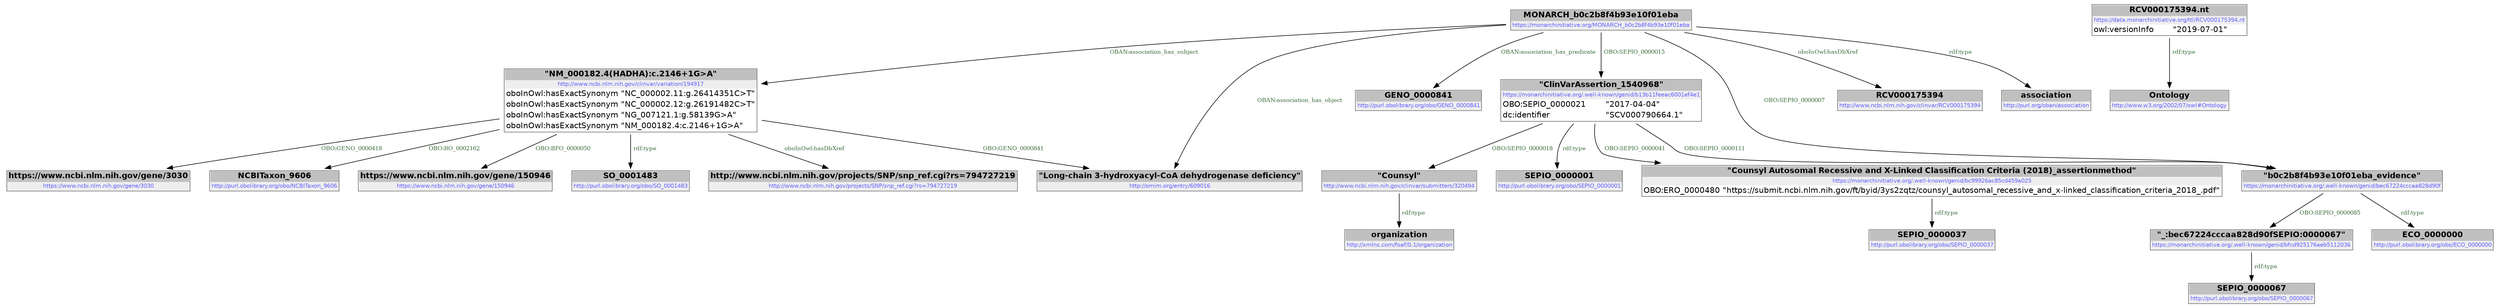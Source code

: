 digraph { 
 node [ fontname="DejaVu Sans" ] ; 
	node0 -> node1 [ color=BLACK, label=< <font point-size='10' color='#336633'>rdf:type</font> > ] ;
	node2 -> node3 [ color=BLACK, label=< <font point-size='10' color='#336633'>OBO:GENO_0000418</font> > ] ;
	node2 -> node6 [ color=BLACK, label=< <font point-size='10' color='#336633'>OBO:RO_0002162</font> > ] ;
	node8 -> node2 [ color=BLACK, label=< <font point-size='10' color='#336633'>OBAN:association_has_subject</font> > ] ;
	node9 -> node10 [ color=BLACK, label=< <font point-size='10' color='#336633'>rdf:type</font> > ] ;
	node11 -> node12 [ color=BLACK, label=< <font point-size='10' color='#336633'>rdf:type</font> > ] ;
	node7 -> node13 [ color=BLACK, label=< <font point-size='10' color='#336633'>rdf:type</font> > ] ;
	node8 -> node14 [ color=BLACK, label=< <font point-size='10' color='#336633'>OBAN:association_has_predicate</font> > ] ;
	node2 -> node16 [ color=BLACK, label=< <font point-size='10' color='#336633'>OBO:BFO_0000050</font> > ] ;
	node8 -> node15 [ color=BLACK, label=< <font point-size='10' color='#336633'>OBAN:association_has_object</font> > ] ;
	node5 -> node17 [ color=BLACK, label=< <font point-size='10' color='#336633'>rdf:type</font> > ] ;
	node8 -> node18 [ color=BLACK, label=< <font point-size='10' color='#336633'>oboInOwl:hasDbXref</font> > ] ;
	node8 -> node5 [ color=BLACK, label=< <font point-size='10' color='#336633'>OBO:SEPIO_0000007</font> > ] ;
	node7 -> node4 [ color=BLACK, label=< <font point-size='10' color='#336633'>OBO:SEPIO_0000041</font> > ] ;
	node7 -> node0 [ color=BLACK, label=< <font point-size='10' color='#336633'>OBO:SEPIO_0000018</font> > ] ;
	node7 -> node5 [ color=BLACK, label=< <font point-size='10' color='#336633'>OBO:SEPIO_0000111</font> > ] ;
	node5 -> node11 [ color=BLACK, label=< <font point-size='10' color='#336633'>OBO:SEPIO_0000085</font> > ] ;
	node8 -> node7 [ color=BLACK, label=< <font point-size='10' color='#336633'>OBO:SEPIO_0000015</font> > ] ;
	node4 -> node19 [ color=BLACK, label=< <font point-size='10' color='#336633'>rdf:type</font> > ] ;
	node2 -> node15 [ color=BLACK, label=< <font point-size='10' color='#336633'>OBO:GENO_0000841</font> > ] ;
	node2 -> node20 [ color=BLACK, label=< <font point-size='10' color='#336633'>rdf:type</font> > ] ;
	node8 -> node21 [ color=BLACK, label=< <font point-size='10' color='#336633'>rdf:type</font> > ] ;
	node2 -> node22 [ color=BLACK, label=< <font point-size='10' color='#336633'>oboInOwl:hasDbXref</font> > ] ;
# http://www.ncbi.nlm.nih.gov/clinvar/submitters/320494 node0
node0 [ shape=none, color=black label=< <table color='#666666' cellborder='0' cellspacing='0' border='1'><tr><td colspan='2' bgcolor='grey'><B>&quot;Counsyl&quot;</B></td></tr><tr><td href='http://www.ncbi.nlm.nih.gov/clinvar/submitters/320494' bgcolor='#eeeeee' colspan='2'><font point-size='10' color='#6666ff'>http://www.ncbi.nlm.nih.gov/clinvar/submitters/320494</font></td></tr></table> > ] 
# http://xmlns.com/foaf/0.1/organization node1
node1 [ shape=none, color=black label=< <table color='#666666' cellborder='0' cellspacing='0' border='1'><tr><td colspan='2' bgcolor='grey'><B>organization</B></td></tr><tr><td href='http://xmlns.com/foaf/0.1/organization' bgcolor='#eeeeee' colspan='2'><font point-size='10' color='#6666ff'>http://xmlns.com/foaf/0.1/organization</font></td></tr></table> > ] 
# http://www.ncbi.nlm.nih.gov/clinvar/variation/194917 node2
node2 [ shape=none, color=black label=< <table color='#666666' cellborder='0' cellspacing='0' border='1'><tr><td colspan='2' bgcolor='grey'><B>&quot;NM_000182.4(HADHA):c.2146+1G&gt;A&quot;</B></td></tr><tr><td href='http://www.ncbi.nlm.nih.gov/clinvar/variation/194917' bgcolor='#eeeeee' colspan='2'><font point-size='10' color='#6666ff'>http://www.ncbi.nlm.nih.gov/clinvar/variation/194917</font></td></tr><tr><td align='left'>oboInOwl:hasExactSynonym</td><td align='left'>&quot;NC_000002.11:g.26414351C&gt;T&quot;</td></tr><tr><td align='left'>oboInOwl:hasExactSynonym</td><td align='left'>&quot;NC_000002.12:g.26191482C&gt;T&quot;</td></tr><tr><td align='left'>oboInOwl:hasExactSynonym</td><td align='left'>&quot;NG_007121.1:g.58139G&gt;A&quot;</td></tr><tr><td align='left'>oboInOwl:hasExactSynonym</td><td align='left'>&quot;NM_000182.4:c.2146+1G&gt;A&quot;</td></tr></table> > ] 
# https://www.ncbi.nlm.nih.gov/gene/3030 node3
node3 [ shape=none, color=black label=< <table color='#666666' cellborder='0' cellspacing='0' border='1'><tr><td colspan='2' bgcolor='grey'><B>https://www.ncbi.nlm.nih.gov/gene/3030</B></td></tr><tr><td href='https://www.ncbi.nlm.nih.gov/gene/3030' bgcolor='#eeeeee' colspan='2'><font point-size='10' color='#6666ff'>https://www.ncbi.nlm.nih.gov/gene/3030</font></td></tr></table> > ] 
# https://monarchinitiative.org/.well-known/genid/bc99926ac85cd459a025 node4
node4 [ shape=none, color=black label=< <table color='#666666' cellborder='0' cellspacing='0' border='1'><tr><td colspan='2' bgcolor='grey'><B>&quot;Counsyl Autosomal Recessive and X-Linked Classification Criteria (2018)_assertionmethod&quot;</B></td></tr><tr><td href='https://monarchinitiative.org/.well-known/genid/bc99926ac85cd459a025' bgcolor='#eeeeee' colspan='2'><font point-size='10' color='#6666ff'>https://monarchinitiative.org/.well-known/genid/bc99926ac85cd459a025</font></td></tr><tr><td align='left'>OBO:ERO_0000480</td><td align='left'>&quot;https://submit.ncbi.nlm.nih.gov/ft/byid/3ys2zqtz/counsyl_autosomal_recessive_and_x-linked_classification_criteria_2018_.pdf&quot;</td></tr></table> > ] 
# https://monarchinitiative.org/.well-known/genid/bec67224cccaa828d90f node5
node5 [ shape=none, color=black label=< <table color='#666666' cellborder='0' cellspacing='0' border='1'><tr><td colspan='2' bgcolor='grey'><B>&quot;b0c2b8f4b93e10f01eba_evidence&quot;</B></td></tr><tr><td href='https://monarchinitiative.org/.well-known/genid/bec67224cccaa828d90f' bgcolor='#eeeeee' colspan='2'><font point-size='10' color='#6666ff'>https://monarchinitiative.org/.well-known/genid/bec67224cccaa828d90f</font></td></tr></table> > ] 
# http://purl.obolibrary.org/obo/NCBITaxon_9606 node6
node6 [ shape=none, color=black label=< <table color='#666666' cellborder='0' cellspacing='0' border='1'><tr><td colspan='2' bgcolor='grey'><B>NCBITaxon_9606</B></td></tr><tr><td href='http://purl.obolibrary.org/obo/NCBITaxon_9606' bgcolor='#eeeeee' colspan='2'><font point-size='10' color='#6666ff'>http://purl.obolibrary.org/obo/NCBITaxon_9606</font></td></tr></table> > ] 
# https://monarchinitiative.org/.well-known/genid/b13b11feeac6001ef4e1 node7
node7 [ shape=none, color=black label=< <table color='#666666' cellborder='0' cellspacing='0' border='1'><tr><td colspan='2' bgcolor='grey'><B>&quot;ClinVarAssertion_1540968&quot;</B></td></tr><tr><td href='https://monarchinitiative.org/.well-known/genid/b13b11feeac6001ef4e1' bgcolor='#eeeeee' colspan='2'><font point-size='10' color='#6666ff'>https://monarchinitiative.org/.well-known/genid/b13b11feeac6001ef4e1</font></td></tr><tr><td align='left'>OBO:SEPIO_0000021</td><td align='left'>&quot;2017-04-04&quot;</td></tr><tr><td align='left'>dc:identifier</td><td align='left'>&quot;SCV000790664.1&quot;</td></tr></table> > ] 
# https://monarchinitiative.org/MONARCH_b0c2b8f4b93e10f01eba node8
node8 [ shape=none, color=black label=< <table color='#666666' cellborder='0' cellspacing='0' border='1'><tr><td colspan='2' bgcolor='grey'><B>MONARCH_b0c2b8f4b93e10f01eba</B></td></tr><tr><td href='https://monarchinitiative.org/MONARCH_b0c2b8f4b93e10f01eba' bgcolor='#eeeeee' colspan='2'><font point-size='10' color='#6666ff'>https://monarchinitiative.org/MONARCH_b0c2b8f4b93e10f01eba</font></td></tr></table> > ] 
# https://data.monarchinitiative.org/ttl/RCV000175394.nt node9
node9 [ shape=none, color=black label=< <table color='#666666' cellborder='0' cellspacing='0' border='1'><tr><td colspan='2' bgcolor='grey'><B>RCV000175394.nt</B></td></tr><tr><td href='https://data.monarchinitiative.org/ttl/RCV000175394.nt' bgcolor='#eeeeee' colspan='2'><font point-size='10' color='#6666ff'>https://data.monarchinitiative.org/ttl/RCV000175394.nt</font></td></tr><tr><td align='left'>owl:versionInfo</td><td align='left'>&quot;2019-07-01&quot;</td></tr></table> > ] 
# http://www.w3.org/2002/07/owl#Ontology node10
node10 [ shape=none, color=black label=< <table color='#666666' cellborder='0' cellspacing='0' border='1'><tr><td colspan='2' bgcolor='grey'><B>Ontology</B></td></tr><tr><td href='http://www.w3.org/2002/07/owl#Ontology' bgcolor='#eeeeee' colspan='2'><font point-size='10' color='#6666ff'>http://www.w3.org/2002/07/owl#Ontology</font></td></tr></table> > ] 
# https://monarchinitiative.org/.well-known/genid/bfcd925176aeb5112036 node11
node11 [ shape=none, color=black label=< <table color='#666666' cellborder='0' cellspacing='0' border='1'><tr><td colspan='2' bgcolor='grey'><B>&quot;_:bec67224cccaa828d90fSEPIO:0000067&quot;</B></td></tr><tr><td href='https://monarchinitiative.org/.well-known/genid/bfcd925176aeb5112036' bgcolor='#eeeeee' colspan='2'><font point-size='10' color='#6666ff'>https://monarchinitiative.org/.well-known/genid/bfcd925176aeb5112036</font></td></tr></table> > ] 
# http://purl.obolibrary.org/obo/SEPIO_0000067 node12
node12 [ shape=none, color=black label=< <table color='#666666' cellborder='0' cellspacing='0' border='1'><tr><td colspan='2' bgcolor='grey'><B>SEPIO_0000067</B></td></tr><tr><td href='http://purl.obolibrary.org/obo/SEPIO_0000067' bgcolor='#eeeeee' colspan='2'><font point-size='10' color='#6666ff'>http://purl.obolibrary.org/obo/SEPIO_0000067</font></td></tr></table> > ] 
# http://purl.obolibrary.org/obo/SEPIO_0000001 node13
node13 [ shape=none, color=black label=< <table color='#666666' cellborder='0' cellspacing='0' border='1'><tr><td colspan='2' bgcolor='grey'><B>SEPIO_0000001</B></td></tr><tr><td href='http://purl.obolibrary.org/obo/SEPIO_0000001' bgcolor='#eeeeee' colspan='2'><font point-size='10' color='#6666ff'>http://purl.obolibrary.org/obo/SEPIO_0000001</font></td></tr></table> > ] 
# http://purl.obolibrary.org/obo/GENO_0000841 node14
node14 [ shape=none, color=black label=< <table color='#666666' cellborder='0' cellspacing='0' border='1'><tr><td colspan='2' bgcolor='grey'><B>GENO_0000841</B></td></tr><tr><td href='http://purl.obolibrary.org/obo/GENO_0000841' bgcolor='#eeeeee' colspan='2'><font point-size='10' color='#6666ff'>http://purl.obolibrary.org/obo/GENO_0000841</font></td></tr></table> > ] 
# http://omim.org/entry/609016 node15
node15 [ shape=none, color=black label=< <table color='#666666' cellborder='0' cellspacing='0' border='1'><tr><td colspan='2' bgcolor='grey'><B>&quot;Long-chain 3-hydroxyacyl-CoA dehydrogenase deficiency&quot;</B></td></tr><tr><td href='http://omim.org/entry/609016' bgcolor='#eeeeee' colspan='2'><font point-size='10' color='#6666ff'>http://omim.org/entry/609016</font></td></tr></table> > ] 
# https://www.ncbi.nlm.nih.gov/gene/150946 node16
node16 [ shape=none, color=black label=< <table color='#666666' cellborder='0' cellspacing='0' border='1'><tr><td colspan='2' bgcolor='grey'><B>https://www.ncbi.nlm.nih.gov/gene/150946</B></td></tr><tr><td href='https://www.ncbi.nlm.nih.gov/gene/150946' bgcolor='#eeeeee' colspan='2'><font point-size='10' color='#6666ff'>https://www.ncbi.nlm.nih.gov/gene/150946</font></td></tr></table> > ] 
# http://purl.obolibrary.org/obo/ECO_0000000 node17
node17 [ shape=none, color=black label=< <table color='#666666' cellborder='0' cellspacing='0' border='1'><tr><td colspan='2' bgcolor='grey'><B>ECO_0000000</B></td></tr><tr><td href='http://purl.obolibrary.org/obo/ECO_0000000' bgcolor='#eeeeee' colspan='2'><font point-size='10' color='#6666ff'>http://purl.obolibrary.org/obo/ECO_0000000</font></td></tr></table> > ] 
# http://www.ncbi.nlm.nih.gov/clinvar/RCV000175394 node18
node18 [ shape=none, color=black label=< <table color='#666666' cellborder='0' cellspacing='0' border='1'><tr><td colspan='2' bgcolor='grey'><B>RCV000175394</B></td></tr><tr><td href='http://www.ncbi.nlm.nih.gov/clinvar/RCV000175394' bgcolor='#eeeeee' colspan='2'><font point-size='10' color='#6666ff'>http://www.ncbi.nlm.nih.gov/clinvar/RCV000175394</font></td></tr></table> > ] 
# http://purl.obolibrary.org/obo/SEPIO_0000037 node19
node19 [ shape=none, color=black label=< <table color='#666666' cellborder='0' cellspacing='0' border='1'><tr><td colspan='2' bgcolor='grey'><B>SEPIO_0000037</B></td></tr><tr><td href='http://purl.obolibrary.org/obo/SEPIO_0000037' bgcolor='#eeeeee' colspan='2'><font point-size='10' color='#6666ff'>http://purl.obolibrary.org/obo/SEPIO_0000037</font></td></tr></table> > ] 
# http://purl.obolibrary.org/obo/SO_0001483 node20
node20 [ shape=none, color=black label=< <table color='#666666' cellborder='0' cellspacing='0' border='1'><tr><td colspan='2' bgcolor='grey'><B>SO_0001483</B></td></tr><tr><td href='http://purl.obolibrary.org/obo/SO_0001483' bgcolor='#eeeeee' colspan='2'><font point-size='10' color='#6666ff'>http://purl.obolibrary.org/obo/SO_0001483</font></td></tr></table> > ] 
# http://purl.org/oban/association node21
node21 [ shape=none, color=black label=< <table color='#666666' cellborder='0' cellspacing='0' border='1'><tr><td colspan='2' bgcolor='grey'><B>association</B></td></tr><tr><td href='http://purl.org/oban/association' bgcolor='#eeeeee' colspan='2'><font point-size='10' color='#6666ff'>http://purl.org/oban/association</font></td></tr></table> > ] 
# http://www.ncbi.nlm.nih.gov/projects/SNP/snp_ref.cgi?rs=794727219 node22
node22 [ shape=none, color=black label=< <table color='#666666' cellborder='0' cellspacing='0' border='1'><tr><td colspan='2' bgcolor='grey'><B>http://www.ncbi.nlm.nih.gov/projects/SNP/snp_ref.cgi?rs=794727219</B></td></tr><tr><td href='http://www.ncbi.nlm.nih.gov/projects/SNP/snp_ref.cgi?rs=794727219' bgcolor='#eeeeee' colspan='2'><font point-size='10' color='#6666ff'>http://www.ncbi.nlm.nih.gov/projects/SNP/snp_ref.cgi?rs=794727219</font></td></tr></table> > ] 
}

